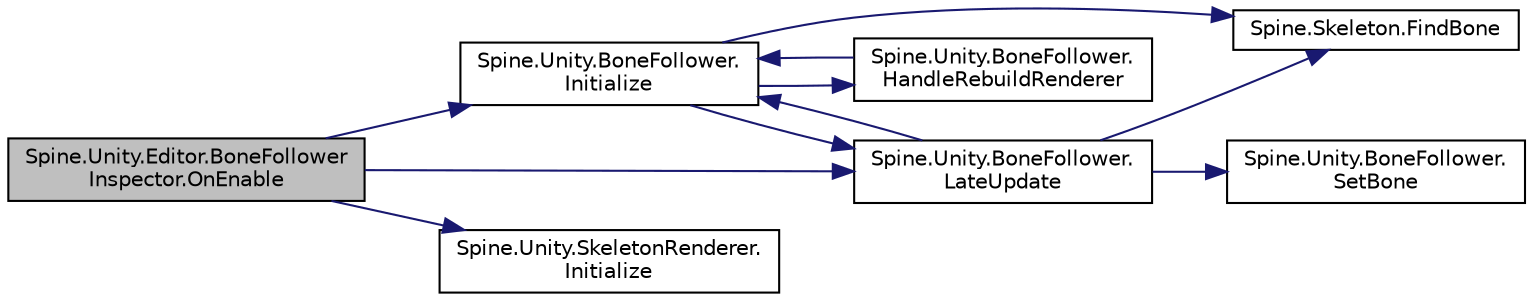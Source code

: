 digraph "Spine.Unity.Editor.BoneFollowerInspector.OnEnable"
{
 // LATEX_PDF_SIZE
  edge [fontname="Helvetica",fontsize="10",labelfontname="Helvetica",labelfontsize="10"];
  node [fontname="Helvetica",fontsize="10",shape=record];
  rankdir="LR";
  Node1 [label="Spine.Unity.Editor.BoneFollower\lInspector.OnEnable",height=0.2,width=0.4,color="black", fillcolor="grey75", style="filled", fontcolor="black",tooltip=" "];
  Node1 -> Node2 [color="midnightblue",fontsize="10",style="solid"];
  Node2 [label="Spine.Unity.BoneFollower.\lInitialize",height=0.2,width=0.4,color="black", fillcolor="white", style="filled",URL="$class_spine_1_1_unity_1_1_bone_follower.html#a626afb6b9214f44e7de8768f348f10a8",tooltip=" "];
  Node2 -> Node3 [color="midnightblue",fontsize="10",style="solid"];
  Node3 [label="Spine.Skeleton.FindBone",height=0.2,width=0.4,color="black", fillcolor="white", style="filled",URL="$class_spine_1_1_skeleton.html#ac17fa59f8524f84672419a2e9c676666",tooltip="May be null."];
  Node2 -> Node4 [color="midnightblue",fontsize="10",style="solid"];
  Node4 [label="Spine.Unity.BoneFollower.\lHandleRebuildRenderer",height=0.2,width=0.4,color="black", fillcolor="white", style="filled",URL="$class_spine_1_1_unity_1_1_bone_follower.html#a1bcc44a28a29b73f476086b13d8534c6",tooltip=" "];
  Node4 -> Node2 [color="midnightblue",fontsize="10",style="solid"];
  Node2 -> Node5 [color="midnightblue",fontsize="10",style="solid"];
  Node5 [label="Spine.Unity.BoneFollower.\lLateUpdate",height=0.2,width=0.4,color="black", fillcolor="white", style="filled",URL="$class_spine_1_1_unity_1_1_bone_follower.html#aaafbb15b734a21dc7fbecbfd93961d28",tooltip=" "];
  Node5 -> Node3 [color="midnightblue",fontsize="10",style="solid"];
  Node5 -> Node2 [color="midnightblue",fontsize="10",style="solid"];
  Node5 -> Node6 [color="midnightblue",fontsize="10",style="solid"];
  Node6 [label="Spine.Unity.BoneFollower.\lSetBone",height=0.2,width=0.4,color="black", fillcolor="white", style="filled",URL="$class_spine_1_1_unity_1_1_bone_follower.html#aaeb298e836b51bc2850864f44d0bf9e6",tooltip="Sets the target bone by its bone name. Returns false if no bone was found. To set the bone by referen..."];
  Node1 -> Node7 [color="midnightblue",fontsize="10",style="solid"];
  Node7 [label="Spine.Unity.SkeletonRenderer.\lInitialize",height=0.2,width=0.4,color="black", fillcolor="white", style="filled",URL="$class_spine_1_1_unity_1_1_skeleton_renderer.html#a51f0f25d67884c18239202881a188797",tooltip="Initialize this component. Attempts to load the SkeletonData and creates the internal Skeleton object..."];
  Node1 -> Node5 [color="midnightblue",fontsize="10",style="solid"];
}
